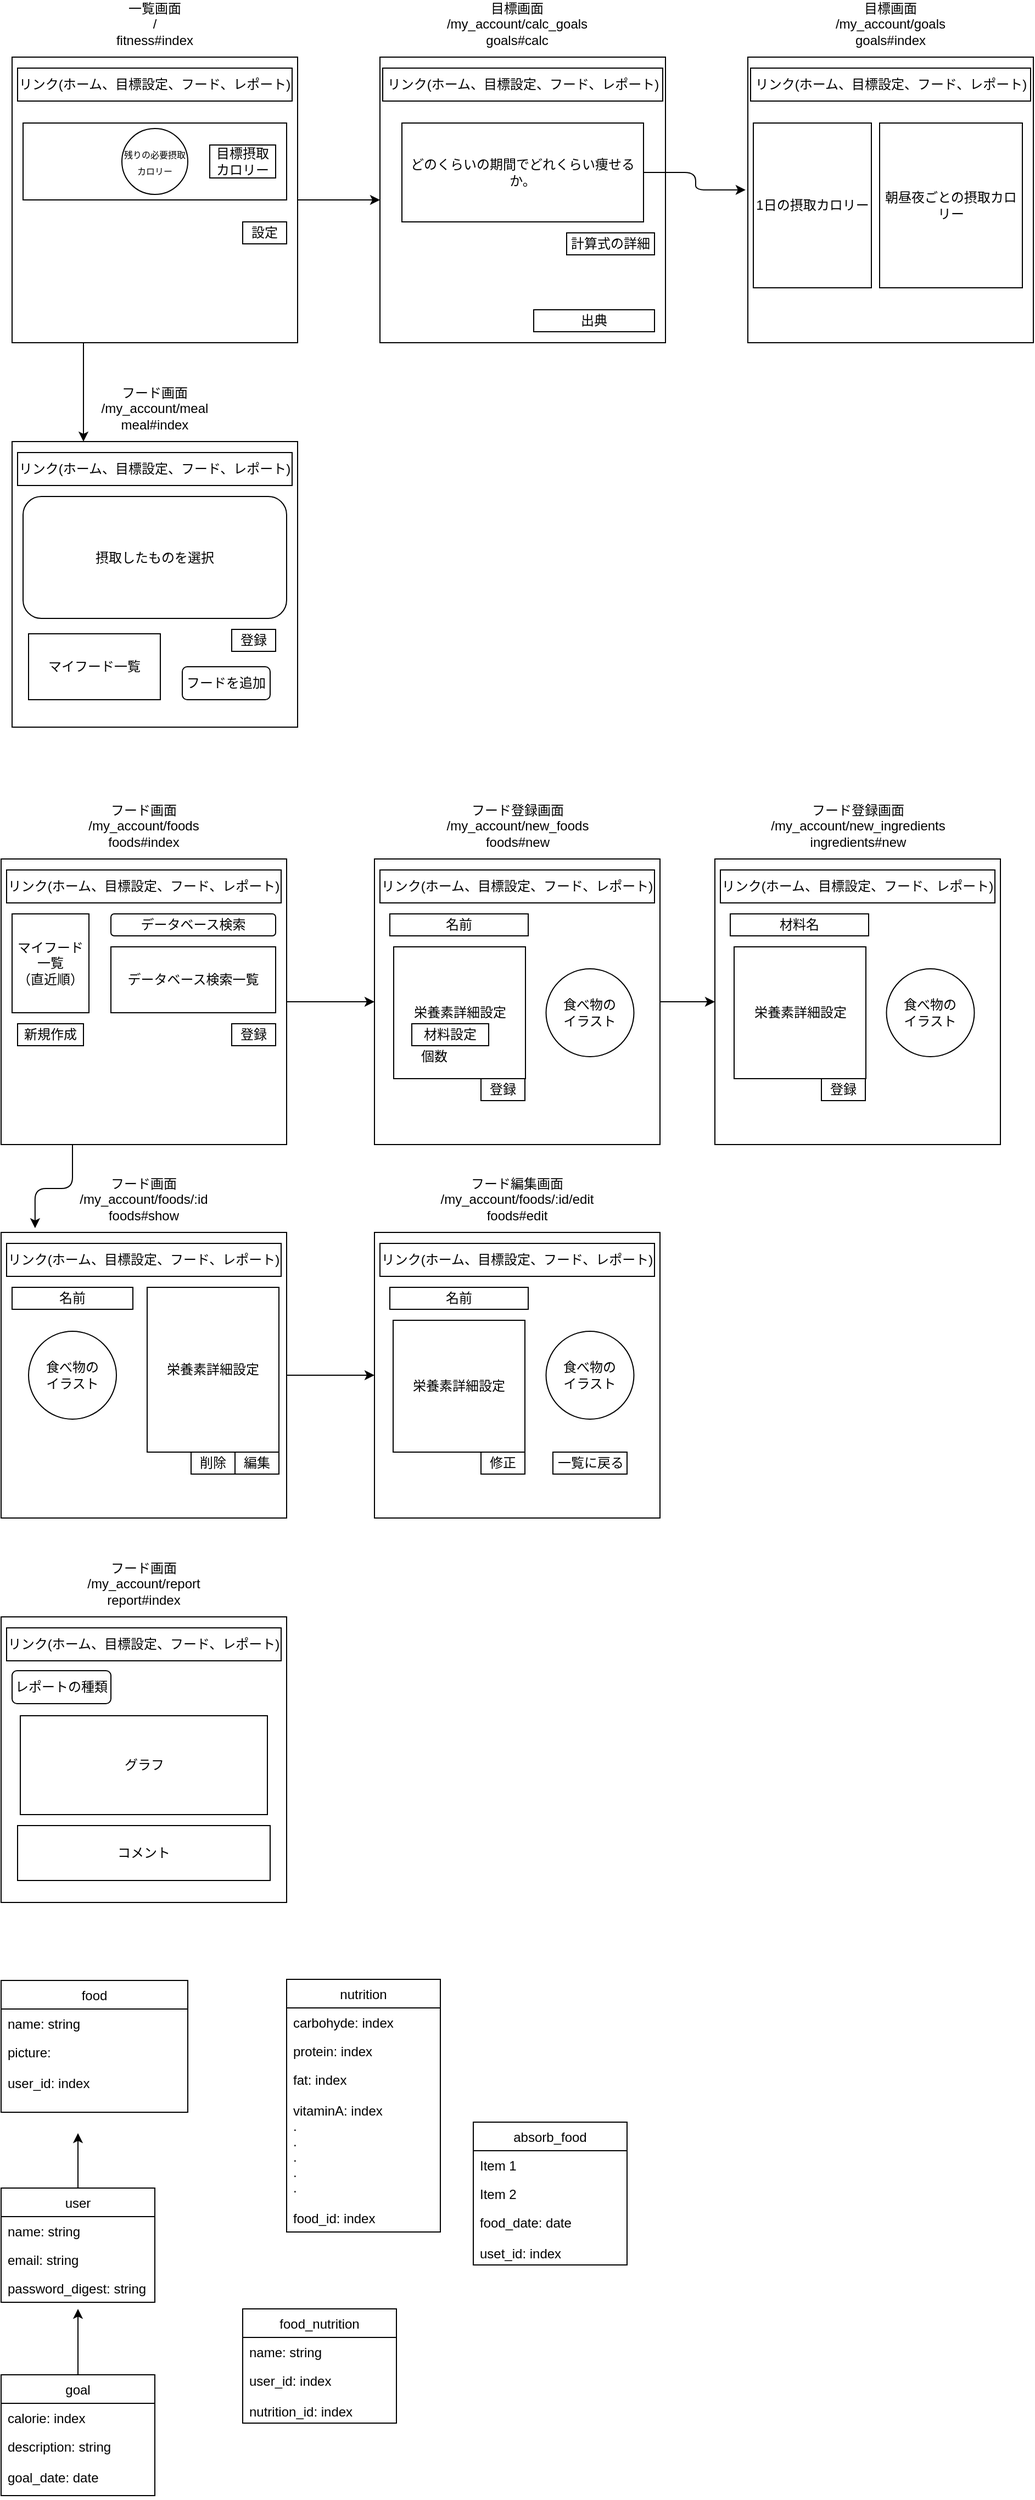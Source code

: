 <mxfile>
    <diagram id="N3Xr6kCvFkhTgHzyAu0q" name="ページ1">
        <mxGraphModel dx="968" dy="680" grid="1" gridSize="10" guides="1" tooltips="1" connect="1" arrows="1" fold="1" page="1" pageScale="1" pageWidth="827" pageHeight="1169" math="0" shadow="0">
            <root>
                <mxCell id="0"/>
                <mxCell id="1" parent="0"/>
                <mxCell id="2" style="edgeStyle=orthogonalEdgeStyle;curved=0;rounded=1;sketch=0;orthogonalLoop=1;jettySize=auto;html=1;exitX=1;exitY=0.5;exitDx=0;exitDy=0;entryX=0;entryY=0.5;entryDx=0;entryDy=0;" edge="1" parent="1" source="4" target="75">
                    <mxGeometry relative="1" as="geometry"/>
                </mxCell>
                <mxCell id="3" style="edgeStyle=orthogonalEdgeStyle;curved=0;rounded=1;sketch=0;orthogonalLoop=1;jettySize=auto;html=1;exitX=0.25;exitY=1;exitDx=0;exitDy=0;entryX=0.25;entryY=0;entryDx=0;entryDy=0;" edge="1" parent="1" source="4" target="86">
                    <mxGeometry relative="1" as="geometry"/>
                </mxCell>
                <mxCell id="4" value="" style="whiteSpace=wrap;html=1;aspect=fixed;" vertex="1" parent="1">
                    <mxGeometry x="20" y="60" width="260" height="260" as="geometry"/>
                </mxCell>
                <mxCell id="5" style="edgeStyle=orthogonalEdgeStyle;curved=0;rounded=1;sketch=0;orthogonalLoop=1;jettySize=auto;html=1;exitX=1;exitY=0.5;exitDx=0;exitDy=0;entryX=0;entryY=0.5;entryDx=0;entryDy=0;" edge="1" parent="1" source="6" target="43">
                    <mxGeometry relative="1" as="geometry"/>
                </mxCell>
                <mxCell id="6" value="" style="whiteSpace=wrap;html=1;aspect=fixed;" vertex="1" parent="1">
                    <mxGeometry x="10" y="1130" width="260" height="260" as="geometry"/>
                </mxCell>
                <mxCell id="7" style="edgeStyle=orthogonalEdgeStyle;curved=0;rounded=1;sketch=0;orthogonalLoop=1;jettySize=auto;html=1;exitX=1;exitY=0.5;exitDx=0;exitDy=0;entryX=0;entryY=0.5;entryDx=0;entryDy=0;" edge="1" parent="1" source="8" target="96">
                    <mxGeometry relative="1" as="geometry"/>
                </mxCell>
                <mxCell id="8" value="" style="whiteSpace=wrap;html=1;aspect=fixed;" vertex="1" parent="1">
                    <mxGeometry x="350" y="790" width="260" height="260" as="geometry"/>
                </mxCell>
                <mxCell id="9" style="edgeStyle=orthogonalEdgeStyle;curved=0;rounded=1;sketch=0;orthogonalLoop=1;jettySize=auto;html=1;exitX=1;exitY=0.5;exitDx=0;exitDy=0;entryX=0;entryY=0.5;entryDx=0;entryDy=0;" edge="1" parent="1" source="11" target="8">
                    <mxGeometry relative="1" as="geometry"/>
                </mxCell>
                <mxCell id="10" style="edgeStyle=orthogonalEdgeStyle;curved=0;rounded=1;sketch=0;orthogonalLoop=1;jettySize=auto;html=1;exitX=0.25;exitY=1;exitDx=0;exitDy=0;entryX=0.119;entryY=-0.015;entryDx=0;entryDy=0;entryPerimeter=0;" edge="1" parent="1" source="11" target="6">
                    <mxGeometry relative="1" as="geometry"/>
                </mxCell>
                <mxCell id="11" value="" style="whiteSpace=wrap;html=1;aspect=fixed;" vertex="1" parent="1">
                    <mxGeometry x="10" y="790" width="260" height="260" as="geometry"/>
                </mxCell>
                <mxCell id="12" value="" style="whiteSpace=wrap;html=1;aspect=fixed;" vertex="1" parent="1">
                    <mxGeometry x="690" y="60" width="260" height="260" as="geometry"/>
                </mxCell>
                <mxCell id="13" value="一覧画面&lt;br&gt;/&lt;br&gt;fitness#index" style="text;html=1;strokeColor=none;fillColor=none;align=center;verticalAlign=middle;whiteSpace=wrap;rounded=0;" vertex="1" parent="1">
                    <mxGeometry x="90" y="20" width="120" height="20" as="geometry"/>
                </mxCell>
                <mxCell id="14" value="目標画面&lt;br&gt;/my_account/goals&lt;br&gt;goals#index" style="text;html=1;strokeColor=none;fillColor=none;align=center;verticalAlign=middle;whiteSpace=wrap;rounded=0;" vertex="1" parent="1">
                    <mxGeometry x="755" y="20" width="130" height="20" as="geometry"/>
                </mxCell>
                <mxCell id="15" value="リンク(ホーム、目標設定、フード、レポート)" style="rounded=0;whiteSpace=wrap;html=1;" vertex="1" parent="1">
                    <mxGeometry x="25" y="70" width="250" height="30" as="geometry"/>
                </mxCell>
                <mxCell id="16" value="" style="rounded=0;whiteSpace=wrap;html=1;" vertex="1" parent="1">
                    <mxGeometry x="30" y="120" width="240" height="70" as="geometry"/>
                </mxCell>
                <mxCell id="17" value="1日の摂取カロリー" style="rounded=0;whiteSpace=wrap;html=1;" vertex="1" parent="1">
                    <mxGeometry x="695" y="120" width="107.5" height="150" as="geometry"/>
                </mxCell>
                <mxCell id="18" value="" style="ellipse;whiteSpace=wrap;html=1;aspect=fixed;" vertex="1" parent="1">
                    <mxGeometry x="120" y="125" width="60" height="60" as="geometry"/>
                </mxCell>
                <mxCell id="19" value="&lt;font style=&quot;font-size: 8px&quot;&gt;残りの必要摂取カロリー&lt;/font&gt;" style="text;html=1;strokeColor=none;fillColor=none;align=center;verticalAlign=middle;whiteSpace=wrap;rounded=0;" vertex="1" parent="1">
                    <mxGeometry x="120" y="147.5" width="60" height="15" as="geometry"/>
                </mxCell>
                <mxCell id="20" value="目標摂取カロリー" style="rounded=0;whiteSpace=wrap;html=1;" vertex="1" parent="1">
                    <mxGeometry x="200" y="140" width="60" height="30" as="geometry"/>
                </mxCell>
                <mxCell id="21" value="リンク(ホーム、目標設定、フード、レポート)" style="rounded=0;whiteSpace=wrap;html=1;" vertex="1" parent="1">
                    <mxGeometry x="692.5" y="70" width="255" height="30" as="geometry"/>
                </mxCell>
                <mxCell id="22" value="フード画面&lt;br&gt;/my_account/foods&lt;br&gt;foods#index" style="text;html=1;strokeColor=none;fillColor=none;align=center;verticalAlign=middle;whiteSpace=wrap;rounded=0;" vertex="1" parent="1">
                    <mxGeometry x="75" y="750" width="130" height="20" as="geometry"/>
                </mxCell>
                <mxCell id="23" value="フード登録画面&lt;br&gt;/my_account/new_foods&lt;br&gt;foods#new" style="text;html=1;strokeColor=none;fillColor=none;align=center;verticalAlign=middle;whiteSpace=wrap;rounded=0;" vertex="1" parent="1">
                    <mxGeometry x="367.5" y="750" width="225" height="20" as="geometry"/>
                </mxCell>
                <mxCell id="24" value="朝昼夜ごとの摂取カロリー" style="rounded=0;whiteSpace=wrap;html=1;sketch=0;" vertex="1" parent="1">
                    <mxGeometry x="810" y="120" width="130" height="150" as="geometry"/>
                </mxCell>
                <mxCell id="25" value="リンク(ホーム、目標設定、フード、レポート)" style="rounded=0;whiteSpace=wrap;html=1;" vertex="1" parent="1">
                    <mxGeometry x="15" y="800" width="250" height="30" as="geometry"/>
                </mxCell>
                <mxCell id="26" value="データベース検索" style="rounded=1;whiteSpace=wrap;html=1;sketch=0;" vertex="1" parent="1">
                    <mxGeometry x="110" y="840" width="150" height="20" as="geometry"/>
                </mxCell>
                <mxCell id="27" value="マイフード一覧&lt;br&gt;（直近順）" style="rounded=0;whiteSpace=wrap;html=1;sketch=0;" vertex="1" parent="1">
                    <mxGeometry x="20" y="840" width="70" height="90" as="geometry"/>
                </mxCell>
                <mxCell id="28" value="新規作成" style="rounded=0;whiteSpace=wrap;html=1;sketch=0;" vertex="1" parent="1">
                    <mxGeometry x="25" y="940" width="60" height="20" as="geometry"/>
                </mxCell>
                <mxCell id="29" value="登録" style="rounded=0;whiteSpace=wrap;html=1;sketch=0;" vertex="1" parent="1">
                    <mxGeometry x="220" y="940" width="40" height="20" as="geometry"/>
                </mxCell>
                <mxCell id="30" value="データベース検索一覧" style="rounded=0;whiteSpace=wrap;html=1;sketch=0;" vertex="1" parent="1">
                    <mxGeometry x="110" y="870" width="150" height="60" as="geometry"/>
                </mxCell>
                <mxCell id="31" value="リンク(ホーム、目標設定、フード、レポート)" style="rounded=0;whiteSpace=wrap;html=1;" vertex="1" parent="1">
                    <mxGeometry x="355" y="800" width="250" height="30" as="geometry"/>
                </mxCell>
                <mxCell id="32" value="名前" style="rounded=0;whiteSpace=wrap;html=1;sketch=0;" vertex="1" parent="1">
                    <mxGeometry x="364" y="840" width="126" height="20" as="geometry"/>
                </mxCell>
                <mxCell id="33" value="栄養素詳細設定" style="rounded=0;whiteSpace=wrap;html=1;sketch=0;" vertex="1" parent="1">
                    <mxGeometry x="367.5" y="870" width="120" height="120" as="geometry"/>
                </mxCell>
                <mxCell id="34" value="食べ物の&lt;br&gt;イラスト" style="ellipse;whiteSpace=wrap;html=1;aspect=fixed;rounded=0;sketch=0;" vertex="1" parent="1">
                    <mxGeometry x="506.25" y="890" width="80" height="80" as="geometry"/>
                </mxCell>
                <mxCell id="35" value="登録" style="rounded=0;whiteSpace=wrap;html=1;sketch=0;" vertex="1" parent="1">
                    <mxGeometry x="447" y="990" width="40" height="20" as="geometry"/>
                </mxCell>
                <mxCell id="36" value="フード画面&lt;br&gt;/my_account/foods/:id&lt;br&gt;foods#show" style="text;html=1;strokeColor=none;fillColor=none;align=center;verticalAlign=middle;whiteSpace=wrap;rounded=0;" vertex="1" parent="1">
                    <mxGeometry x="75" y="1090" width="130" height="20" as="geometry"/>
                </mxCell>
                <mxCell id="37" value="名前" style="rounded=0;whiteSpace=wrap;html=1;sketch=0;" vertex="1" parent="1">
                    <mxGeometry x="20" y="1180" width="110" height="20" as="geometry"/>
                </mxCell>
                <mxCell id="38" value="リンク(ホーム、目標設定、フード、レポート)" style="rounded=0;whiteSpace=wrap;html=1;" vertex="1" parent="1">
                    <mxGeometry x="15" y="1140" width="250" height="30" as="geometry"/>
                </mxCell>
                <mxCell id="39" value="栄養素詳細設定" style="rounded=0;whiteSpace=wrap;html=1;sketch=0;" vertex="1" parent="1">
                    <mxGeometry x="143" y="1180" width="120" height="150" as="geometry"/>
                </mxCell>
                <mxCell id="40" value="編集" style="rounded=0;whiteSpace=wrap;html=1;sketch=0;" vertex="1" parent="1">
                    <mxGeometry x="223" y="1330" width="40" height="20" as="geometry"/>
                </mxCell>
                <mxCell id="41" value="食べ物の&lt;br&gt;イラスト" style="ellipse;whiteSpace=wrap;html=1;aspect=fixed;rounded=0;sketch=0;" vertex="1" parent="1">
                    <mxGeometry x="35" y="1220" width="80" height="80" as="geometry"/>
                </mxCell>
                <mxCell id="42" value="削除" style="rounded=0;whiteSpace=wrap;html=1;sketch=0;" vertex="1" parent="1">
                    <mxGeometry x="183" y="1330" width="40" height="20" as="geometry"/>
                </mxCell>
                <mxCell id="43" value="" style="whiteSpace=wrap;html=1;aspect=fixed;" vertex="1" parent="1">
                    <mxGeometry x="350" y="1130" width="260" height="260" as="geometry"/>
                </mxCell>
                <mxCell id="44" value="フード編集画面&lt;br&gt;/my_account/foods/:id/edit&lt;br&gt;foods#edit" style="text;html=1;strokeColor=none;fillColor=none;align=center;verticalAlign=middle;whiteSpace=wrap;rounded=0;" vertex="1" parent="1">
                    <mxGeometry x="415" y="1090" width="130" height="20" as="geometry"/>
                </mxCell>
                <mxCell id="45" value="リンク(ホーム、目標設定、フード、レポート)" style="rounded=0;whiteSpace=wrap;html=1;" vertex="1" parent="1">
                    <mxGeometry x="355" y="1140" width="250" height="30" as="geometry"/>
                </mxCell>
                <mxCell id="46" value="栄養素詳細設定" style="rounded=0;whiteSpace=wrap;html=1;sketch=0;" vertex="1" parent="1">
                    <mxGeometry x="367" y="1210" width="120" height="120" as="geometry"/>
                </mxCell>
                <mxCell id="47" value="名前" style="rounded=0;whiteSpace=wrap;html=1;sketch=0;" vertex="1" parent="1">
                    <mxGeometry x="364" y="1180" width="126" height="20" as="geometry"/>
                </mxCell>
                <mxCell id="48" value="修正" style="rounded=0;whiteSpace=wrap;html=1;sketch=0;" vertex="1" parent="1">
                    <mxGeometry x="447" y="1330" width="40" height="20" as="geometry"/>
                </mxCell>
                <mxCell id="49" value="食べ物の&lt;br&gt;イラスト" style="ellipse;whiteSpace=wrap;html=1;aspect=fixed;rounded=0;sketch=0;" vertex="1" parent="1">
                    <mxGeometry x="506.25" y="1220" width="80" height="80" as="geometry"/>
                </mxCell>
                <mxCell id="50" value="一覧に戻る" style="rounded=0;whiteSpace=wrap;html=1;sketch=0;" vertex="1" parent="1">
                    <mxGeometry x="512.5" y="1330" width="67.5" height="20" as="geometry"/>
                </mxCell>
                <mxCell id="51" value="" style="whiteSpace=wrap;html=1;aspect=fixed;" vertex="1" parent="1">
                    <mxGeometry x="10" y="1480" width="260" height="260" as="geometry"/>
                </mxCell>
                <mxCell id="52" value="フード画面&lt;br&gt;/my_account/report&lt;br&gt;report#index" style="text;html=1;strokeColor=none;fillColor=none;align=center;verticalAlign=middle;whiteSpace=wrap;rounded=0;" vertex="1" parent="1">
                    <mxGeometry x="75" y="1440" width="130" height="20" as="geometry"/>
                </mxCell>
                <mxCell id="53" value="レポートの種類" style="rounded=1;whiteSpace=wrap;html=1;sketch=0;" vertex="1" parent="1">
                    <mxGeometry x="20" y="1529" width="90" height="30" as="geometry"/>
                </mxCell>
                <mxCell id="54" value="リンク(ホーム、目標設定、フード、レポート)" style="rounded=0;whiteSpace=wrap;html=1;" vertex="1" parent="1">
                    <mxGeometry x="15" y="1490" width="250" height="30" as="geometry"/>
                </mxCell>
                <mxCell id="55" value="グラフ" style="rounded=0;whiteSpace=wrap;html=1;sketch=0;" vertex="1" parent="1">
                    <mxGeometry x="27.5" y="1570" width="225" height="90" as="geometry"/>
                </mxCell>
                <mxCell id="56" value="food" style="swimlane;fontStyle=0;childLayout=stackLayout;horizontal=1;startSize=26;fillColor=none;horizontalStack=0;resizeParent=1;resizeParentMax=0;resizeLast=0;collapsible=1;marginBottom=0;rounded=0;sketch=0;" vertex="1" parent="1">
                    <mxGeometry x="10" y="1811" width="170" height="120" as="geometry"/>
                </mxCell>
                <mxCell id="57" value="name: string" style="text;strokeColor=none;fillColor=none;align=left;verticalAlign=top;spacingLeft=4;spacingRight=4;overflow=hidden;rotatable=0;points=[[0,0.5],[1,0.5]];portConstraint=eastwest;" vertex="1" parent="56">
                    <mxGeometry y="26" width="170" height="26" as="geometry"/>
                </mxCell>
                <mxCell id="58" value="picture:&#10;&#10;user_id: index" style="text;strokeColor=none;fillColor=none;align=left;verticalAlign=top;spacingLeft=4;spacingRight=4;overflow=hidden;rotatable=0;points=[[0,0.5],[1,0.5]];portConstraint=eastwest;" vertex="1" parent="56">
                    <mxGeometry y="52" width="170" height="68" as="geometry"/>
                </mxCell>
                <mxCell id="59" value="nutrition" style="swimlane;fontStyle=0;childLayout=stackLayout;horizontal=1;startSize=26;fillColor=none;horizontalStack=0;resizeParent=1;resizeParentMax=0;resizeLast=0;collapsible=1;marginBottom=0;rounded=0;sketch=0;" vertex="1" parent="1">
                    <mxGeometry x="270" y="1810" width="140" height="230" as="geometry">
                        <mxRectangle x="240" y="1420" width="80" height="26" as="alternateBounds"/>
                    </mxGeometry>
                </mxCell>
                <mxCell id="60" value="carbohyde: index" style="text;strokeColor=none;fillColor=none;align=left;verticalAlign=top;spacingLeft=4;spacingRight=4;overflow=hidden;rotatable=0;points=[[0,0.5],[1,0.5]];portConstraint=eastwest;" vertex="1" parent="59">
                    <mxGeometry y="26" width="140" height="26" as="geometry"/>
                </mxCell>
                <mxCell id="61" value="protein: index" style="text;strokeColor=none;fillColor=none;align=left;verticalAlign=top;spacingLeft=4;spacingRight=4;overflow=hidden;rotatable=0;points=[[0,0.5],[1,0.5]];portConstraint=eastwest;" vertex="1" parent="59">
                    <mxGeometry y="52" width="140" height="26" as="geometry"/>
                </mxCell>
                <mxCell id="62" value="fat: index&#10;&#10;vitaminA: index&#10;.&#10;.&#10;.&#10;.&#10;.&#10;&#10;food_id: index&#10;" style="text;strokeColor=none;fillColor=none;align=left;verticalAlign=top;spacingLeft=4;spacingRight=4;overflow=hidden;rotatable=0;points=[[0,0.5],[1,0.5]];portConstraint=eastwest;" vertex="1" parent="59">
                    <mxGeometry y="78" width="140" height="152" as="geometry"/>
                </mxCell>
                <mxCell id="63" style="edgeStyle=orthogonalEdgeStyle;curved=0;rounded=1;sketch=0;orthogonalLoop=1;jettySize=auto;html=1;exitX=0.5;exitY=1;exitDx=0;exitDy=0;" edge="1" parent="1" source="11" target="11">
                    <mxGeometry relative="1" as="geometry"/>
                </mxCell>
                <mxCell id="64" value="コメント" style="rounded=0;whiteSpace=wrap;html=1;sketch=0;" vertex="1" parent="1">
                    <mxGeometry x="25" y="1670" width="230" height="50" as="geometry"/>
                </mxCell>
                <mxCell id="65" value="設定" style="rounded=0;whiteSpace=wrap;html=1;sketch=0;" vertex="1" parent="1">
                    <mxGeometry x="230" y="210" width="40" height="20" as="geometry"/>
                </mxCell>
                <mxCell id="66" style="edgeStyle=orthogonalEdgeStyle;curved=0;rounded=1;sketch=0;orthogonalLoop=1;jettySize=auto;html=1;exitX=0.5;exitY=0;exitDx=0;exitDy=0;" edge="1" parent="1" source="67">
                    <mxGeometry relative="1" as="geometry">
                        <mxPoint x="80" y="1950" as="targetPoint"/>
                    </mxGeometry>
                </mxCell>
                <mxCell id="67" value="user" style="swimlane;fontStyle=0;childLayout=stackLayout;horizontal=1;startSize=26;fillColor=none;horizontalStack=0;resizeParent=1;resizeParentMax=0;resizeLast=0;collapsible=1;marginBottom=0;rounded=0;sketch=0;" vertex="1" parent="1">
                    <mxGeometry x="10" y="2000" width="140" height="104" as="geometry"/>
                </mxCell>
                <mxCell id="68" value="name: string" style="text;strokeColor=none;fillColor=none;align=left;verticalAlign=top;spacingLeft=4;spacingRight=4;overflow=hidden;rotatable=0;points=[[0,0.5],[1,0.5]];portConstraint=eastwest;" vertex="1" parent="67">
                    <mxGeometry y="26" width="140" height="26" as="geometry"/>
                </mxCell>
                <mxCell id="69" value="email: string" style="text;strokeColor=none;fillColor=none;align=left;verticalAlign=top;spacingLeft=4;spacingRight=4;overflow=hidden;rotatable=0;points=[[0,0.5],[1,0.5]];portConstraint=eastwest;" vertex="1" parent="67">
                    <mxGeometry y="52" width="140" height="26" as="geometry"/>
                </mxCell>
                <mxCell id="70" value="password_digest: string" style="text;strokeColor=none;fillColor=none;align=left;verticalAlign=top;spacingLeft=4;spacingRight=4;overflow=hidden;rotatable=0;points=[[0,0.5],[1,0.5]];portConstraint=eastwest;" vertex="1" parent="67">
                    <mxGeometry y="78" width="140" height="26" as="geometry"/>
                </mxCell>
                <mxCell id="71" style="edgeStyle=orthogonalEdgeStyle;curved=0;rounded=1;sketch=0;orthogonalLoop=1;jettySize=auto;html=1;exitX=0.5;exitY=0;exitDx=0;exitDy=0;" edge="1" parent="1" source="72">
                    <mxGeometry relative="1" as="geometry">
                        <mxPoint x="80" y="2110" as="targetPoint"/>
                    </mxGeometry>
                </mxCell>
                <mxCell id="72" value="goal" style="swimlane;fontStyle=0;childLayout=stackLayout;horizontal=1;startSize=26;fillColor=none;horizontalStack=0;resizeParent=1;resizeParentMax=0;resizeLast=0;collapsible=1;marginBottom=0;rounded=0;sketch=0;" vertex="1" parent="1">
                    <mxGeometry x="10" y="2170" width="140" height="110" as="geometry"/>
                </mxCell>
                <mxCell id="73" value="calorie: index" style="text;strokeColor=none;fillColor=none;align=left;verticalAlign=top;spacingLeft=4;spacingRight=4;overflow=hidden;rotatable=0;points=[[0,0.5],[1,0.5]];portConstraint=eastwest;" vertex="1" parent="72">
                    <mxGeometry y="26" width="140" height="26" as="geometry"/>
                </mxCell>
                <mxCell id="74" value="description: string&#10;&#10;goal_date: date" style="text;strokeColor=none;fillColor=none;align=left;verticalAlign=top;spacingLeft=4;spacingRight=4;overflow=hidden;rotatable=0;points=[[0,0.5],[1,0.5]];portConstraint=eastwest;" vertex="1" parent="72">
                    <mxGeometry y="52" width="140" height="58" as="geometry"/>
                </mxCell>
                <mxCell id="75" value="" style="whiteSpace=wrap;html=1;aspect=fixed;" vertex="1" parent="1">
                    <mxGeometry x="355" y="60" width="260" height="260" as="geometry"/>
                </mxCell>
                <mxCell id="76" value="目標画面&lt;br&gt;/my_account/calc_goals&lt;br&gt;goals#calc" style="text;html=1;strokeColor=none;fillColor=none;align=center;verticalAlign=middle;whiteSpace=wrap;rounded=0;" vertex="1" parent="1">
                    <mxGeometry x="415" y="20" width="130" height="20" as="geometry"/>
                </mxCell>
                <mxCell id="77" value="リンク(ホーム、目標設定、フード、レポート)" style="rounded=0;whiteSpace=wrap;html=1;" vertex="1" parent="1">
                    <mxGeometry x="357.5" y="70" width="255" height="30" as="geometry"/>
                </mxCell>
                <mxCell id="78" style="edgeStyle=orthogonalEdgeStyle;curved=0;rounded=1;sketch=0;orthogonalLoop=1;jettySize=auto;html=1;exitX=1;exitY=0.5;exitDx=0;exitDy=0;entryX=-0.008;entryY=0.465;entryDx=0;entryDy=0;entryPerimeter=0;" edge="1" parent="1" source="79" target="12">
                    <mxGeometry relative="1" as="geometry"/>
                </mxCell>
                <mxCell id="79" value="どのくらいの期間でどれくらい痩せるか。" style="rounded=0;whiteSpace=wrap;html=1;" vertex="1" parent="1">
                    <mxGeometry x="375" y="120" width="220" height="90" as="geometry"/>
                </mxCell>
                <mxCell id="80" value="出典" style="rounded=0;whiteSpace=wrap;html=1;" vertex="1" parent="1">
                    <mxGeometry x="495" y="290" width="110" height="20" as="geometry"/>
                </mxCell>
                <mxCell id="81" value="計算式の詳細" style="rounded=0;whiteSpace=wrap;html=1;sketch=0;" vertex="1" parent="1">
                    <mxGeometry x="525" y="220" width="80" height="20" as="geometry"/>
                </mxCell>
                <mxCell id="82" value="absorb_food" style="swimlane;fontStyle=0;childLayout=stackLayout;horizontal=1;startSize=26;fillColor=none;horizontalStack=0;resizeParent=1;resizeParentMax=0;resizeLast=0;collapsible=1;marginBottom=0;rounded=0;sketch=0;" vertex="1" parent="1">
                    <mxGeometry x="440" y="1940" width="140" height="130" as="geometry"/>
                </mxCell>
                <mxCell id="83" value="Item 1" style="text;strokeColor=none;fillColor=none;align=left;verticalAlign=top;spacingLeft=4;spacingRight=4;overflow=hidden;rotatable=0;points=[[0,0.5],[1,0.5]];portConstraint=eastwest;" vertex="1" parent="82">
                    <mxGeometry y="26" width="140" height="26" as="geometry"/>
                </mxCell>
                <mxCell id="84" value="Item 2" style="text;strokeColor=none;fillColor=none;align=left;verticalAlign=top;spacingLeft=4;spacingRight=4;overflow=hidden;rotatable=0;points=[[0,0.5],[1,0.5]];portConstraint=eastwest;" vertex="1" parent="82">
                    <mxGeometry y="52" width="140" height="26" as="geometry"/>
                </mxCell>
                <mxCell id="85" value="food_date: date&#10;&#10;uset_id: index" style="text;strokeColor=none;fillColor=none;align=left;verticalAlign=top;spacingLeft=4;spacingRight=4;overflow=hidden;rotatable=0;points=[[0,0.5],[1,0.5]];portConstraint=eastwest;" vertex="1" parent="82">
                    <mxGeometry y="78" width="140" height="52" as="geometry"/>
                </mxCell>
                <mxCell id="86" value="" style="whiteSpace=wrap;html=1;aspect=fixed;" vertex="1" parent="1">
                    <mxGeometry x="20" y="410" width="260" height="260" as="geometry"/>
                </mxCell>
                <mxCell id="87" value="フード画面&lt;br&gt;/my_account/meal&lt;br&gt;meal#index" style="text;html=1;strokeColor=none;fillColor=none;align=center;verticalAlign=middle;whiteSpace=wrap;rounded=0;" vertex="1" parent="1">
                    <mxGeometry x="85" y="370" width="130" height="20" as="geometry"/>
                </mxCell>
                <mxCell id="88" value="リンク(ホーム、目標設定、フード、レポート)" style="rounded=0;whiteSpace=wrap;html=1;" vertex="1" parent="1">
                    <mxGeometry x="25" y="420" width="250" height="30" as="geometry"/>
                </mxCell>
                <mxCell id="89" value="摂取したものを選択" style="rounded=1;whiteSpace=wrap;html=1;sketch=0;" vertex="1" parent="1">
                    <mxGeometry x="30" y="460" width="240" height="111" as="geometry"/>
                </mxCell>
                <mxCell id="90" value="登録" style="rounded=0;whiteSpace=wrap;html=1;sketch=0;" vertex="1" parent="1">
                    <mxGeometry x="220" y="581" width="40" height="20" as="geometry"/>
                </mxCell>
                <mxCell id="91" style="edgeStyle=orthogonalEdgeStyle;curved=0;rounded=1;sketch=0;orthogonalLoop=1;jettySize=auto;html=1;exitX=0.5;exitY=1;exitDx=0;exitDy=0;" edge="1" parent="1" source="86" target="86">
                    <mxGeometry relative="1" as="geometry"/>
                </mxCell>
                <mxCell id="92" value="マイフード一覧" style="rounded=0;whiteSpace=wrap;html=1;sketch=0;" vertex="1" parent="1">
                    <mxGeometry x="35" y="585" width="120" height="60" as="geometry"/>
                </mxCell>
                <mxCell id="93" value="フードを追加" style="rounded=1;whiteSpace=wrap;html=1;sketch=0;" vertex="1" parent="1">
                    <mxGeometry x="175" y="615" width="80" height="30" as="geometry"/>
                </mxCell>
                <mxCell id="94" value="個数" style="text;html=1;align=center;verticalAlign=middle;resizable=0;points=[];autosize=1;" vertex="1" parent="1">
                    <mxGeometry x="384" y="960" width="40" height="20" as="geometry"/>
                </mxCell>
                <mxCell id="95" value="材料設定" style="rounded=0;whiteSpace=wrap;html=1;sketch=0;" vertex="1" parent="1">
                    <mxGeometry x="384" y="940" width="70" height="20" as="geometry"/>
                </mxCell>
                <mxCell id="96" value="" style="whiteSpace=wrap;html=1;aspect=fixed;" vertex="1" parent="1">
                    <mxGeometry x="660" y="790" width="260" height="260" as="geometry"/>
                </mxCell>
                <mxCell id="97" value="フード登録画面&lt;br&gt;/my_account/new_ingredients&lt;br&gt;ingredients#new" style="text;html=1;strokeColor=none;fillColor=none;align=center;verticalAlign=middle;whiteSpace=wrap;rounded=0;" vertex="1" parent="1">
                    <mxGeometry x="677.5" y="750" width="225" height="20" as="geometry"/>
                </mxCell>
                <mxCell id="98" value="リンク(ホーム、目標設定、フード、レポート)" style="rounded=0;whiteSpace=wrap;html=1;" vertex="1" parent="1">
                    <mxGeometry x="665" y="800" width="250" height="30" as="geometry"/>
                </mxCell>
                <mxCell id="99" value="材料名" style="rounded=0;whiteSpace=wrap;html=1;sketch=0;" vertex="1" parent="1">
                    <mxGeometry x="674" y="840" width="126" height="20" as="geometry"/>
                </mxCell>
                <mxCell id="100" value="栄養素詳細設定" style="rounded=0;whiteSpace=wrap;html=1;sketch=0;" vertex="1" parent="1">
                    <mxGeometry x="677.5" y="870" width="120" height="120" as="geometry"/>
                </mxCell>
                <mxCell id="101" value="食べ物の&lt;br&gt;イラスト" style="ellipse;whiteSpace=wrap;html=1;aspect=fixed;rounded=0;sketch=0;" vertex="1" parent="1">
                    <mxGeometry x="816.25" y="890" width="80" height="80" as="geometry"/>
                </mxCell>
                <mxCell id="102" value="登録" style="rounded=0;whiteSpace=wrap;html=1;sketch=0;" vertex="1" parent="1">
                    <mxGeometry x="757" y="990" width="40" height="20" as="geometry"/>
                </mxCell>
                <mxCell id="103" value="food_nutrition" style="swimlane;fontStyle=0;childLayout=stackLayout;horizontal=1;startSize=26;fillColor=none;horizontalStack=0;resizeParent=1;resizeParentMax=0;resizeLast=0;collapsible=1;marginBottom=0;rounded=0;sketch=0;" vertex="1" parent="1">
                    <mxGeometry x="230" y="2110" width="140" height="104" as="geometry"/>
                </mxCell>
                <mxCell id="104" value="name: string" style="text;strokeColor=none;fillColor=none;align=left;verticalAlign=top;spacingLeft=4;spacingRight=4;overflow=hidden;rotatable=0;points=[[0,0.5],[1,0.5]];portConstraint=eastwest;" vertex="1" parent="103">
                    <mxGeometry y="26" width="140" height="26" as="geometry"/>
                </mxCell>
                <mxCell id="105" value="user_id: index&#10;&#10;nutrition_id: index" style="text;strokeColor=none;fillColor=none;align=left;verticalAlign=top;spacingLeft=4;spacingRight=4;overflow=hidden;rotatable=0;points=[[0,0.5],[1,0.5]];portConstraint=eastwest;" vertex="1" parent="103">
                    <mxGeometry y="52" width="140" height="52" as="geometry"/>
                </mxCell>
            </root>
        </mxGraphModel>
    </diagram>
</mxfile>